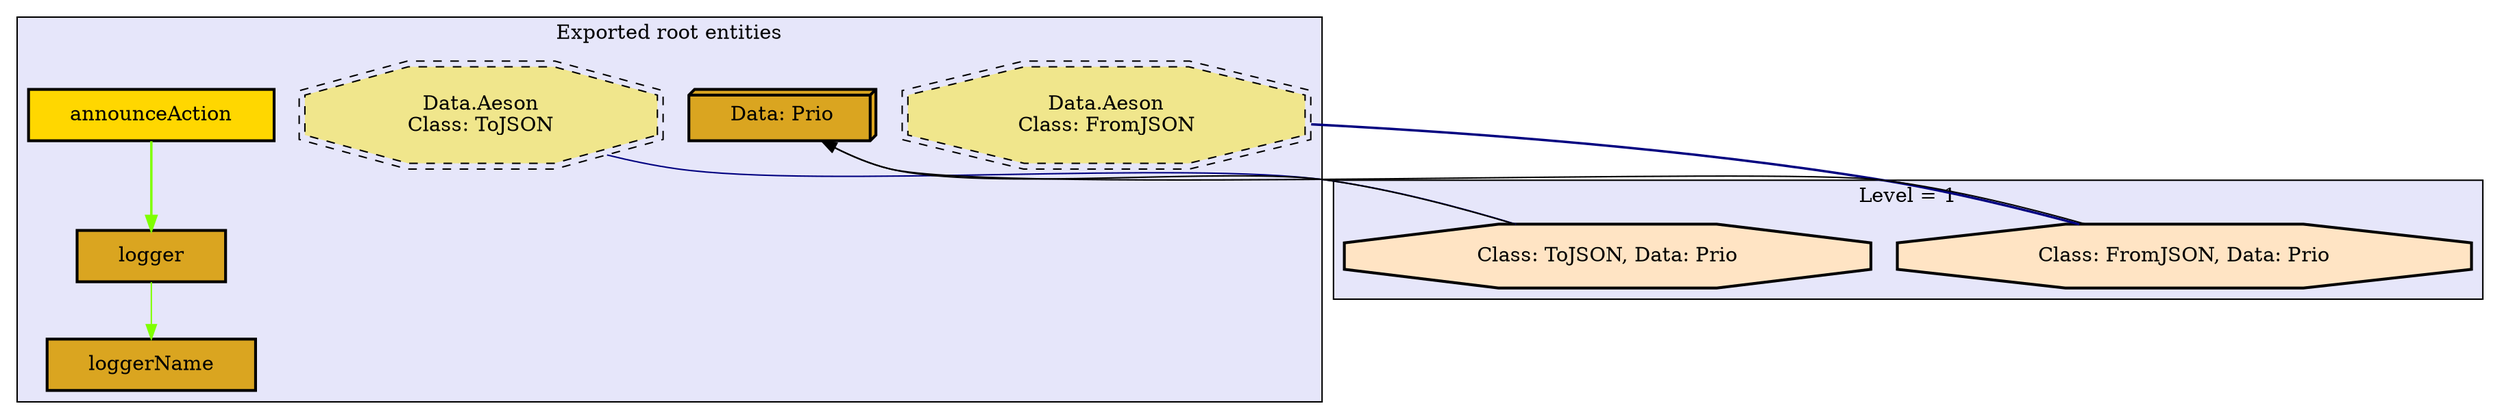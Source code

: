 digraph "Levels within System.Log.Missing" {
    node [margin="0.4,0.1"
         ,style=filled];
    subgraph cluster_0 {
        graph [label="Exported root entities"
              ,style=filled
              ,fillcolor=lavender];
        1 [label="Data: Prio"
          ,shape=box3d
          ,fillcolor=goldenrod
          ,style="filled,bold"];
        2 [label=announceAction
          ,shape=box
          ,fillcolor=gold
          ,style="filled,bold"];
        4 [label=logger
          ,shape=box
          ,fillcolor=goldenrod
          ,style="filled,bold"];
        5 [label=loggerName
          ,shape=box
          ,fillcolor=goldenrod
          ,style="filled,bold"];
        8 [label="Data.Aeson\nClass: FromJSON"
          ,shape=doubleoctagon
          ,fillcolor=khaki
          ,style="filled,dashed"];
        9 [label="Data.Aeson\nClass: ToJSON"
          ,shape=doubleoctagon
          ,fillcolor=khaki
          ,style="filled,dashed"];
    }
    subgraph cluster_1 {
        graph [label="Level = 1"
              ,style=filled
              ,fillcolor=lavender];
        6 [label="Class: FromJSON, Data: Prio"
          ,shape=octagon
          ,fillcolor=bisque
          ,style="filled,bold"];
        7 [label="Class: ToJSON, Data: Prio"
          ,shape=octagon
          ,fillcolor=bisque
          ,style="filled,bold"];
    }
    2 -> 4 [penwidth=1.6931471805599454
           ,color=chartreuse];
    4 -> 5 [penwidth=1
           ,color=chartreuse];
    6 -> 1 [penwidth=1,color=black];
    7 -> 1 [penwidth=1,color=black];
    8 -> 6 [penwidth=1.6931471805599454
           ,color=navy
           ,dir=none];
    9 -> 7 [penwidth=1
           ,color=navy
           ,dir=none];
}
